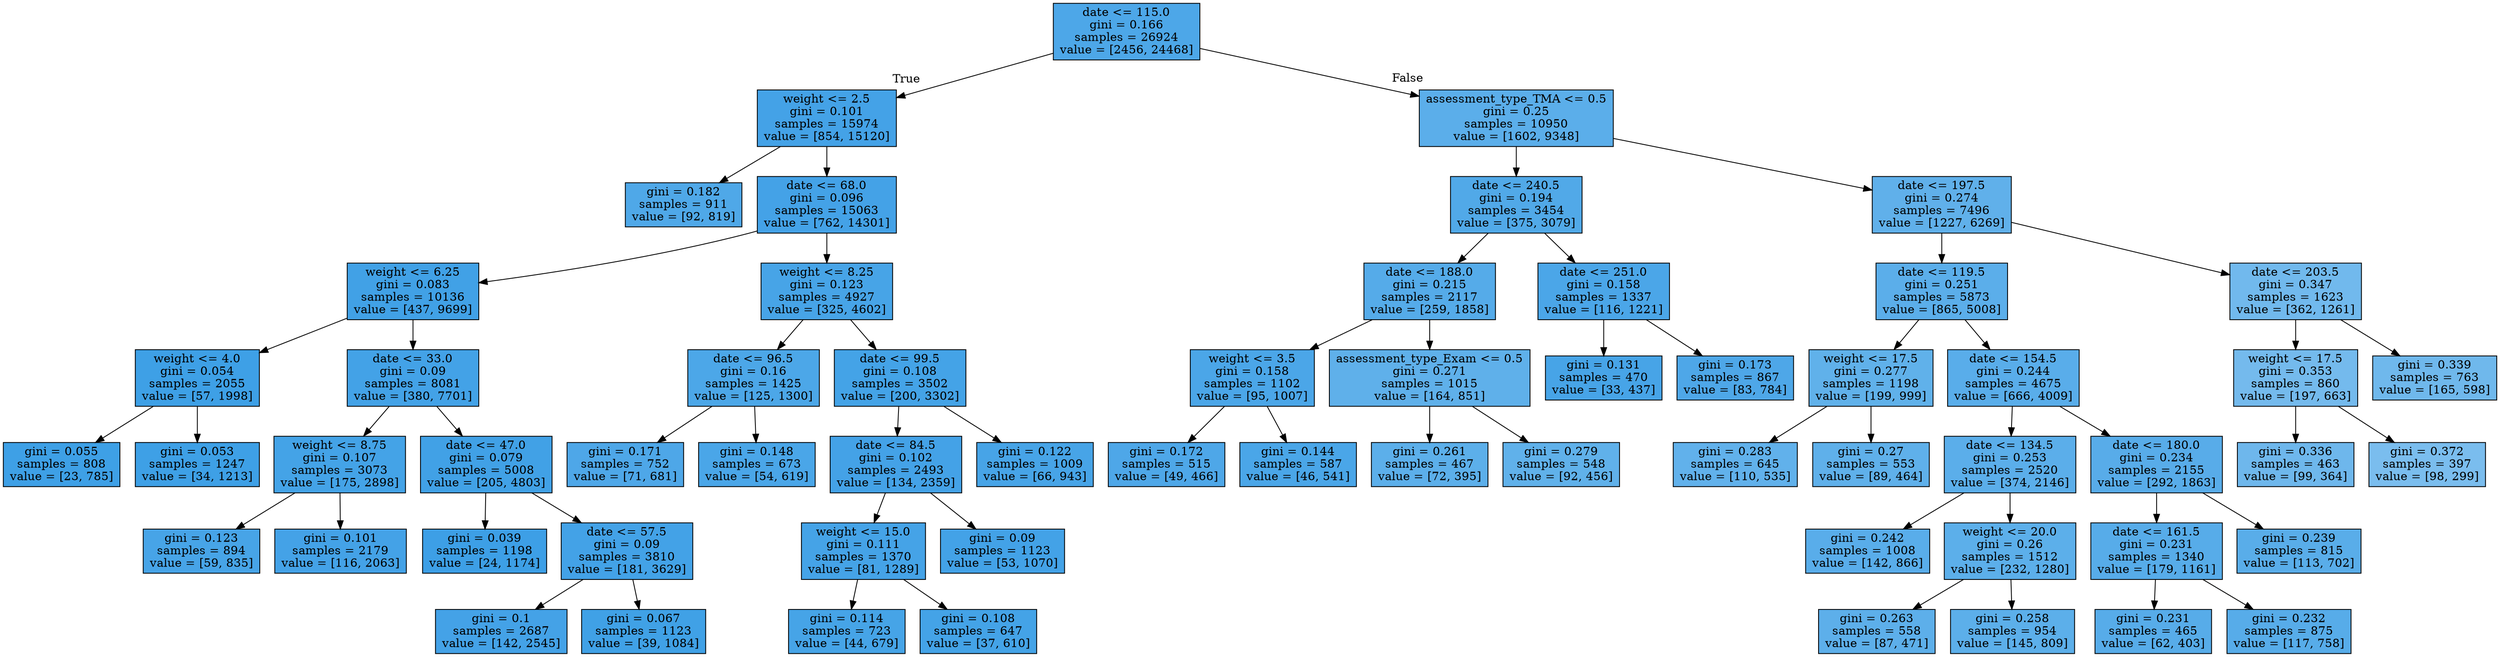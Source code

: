 digraph Tree {
node [shape=box, style="filled", color="black"] ;
0 [label="date <= 115.0\ngini = 0.166\nsamples = 26924\nvalue = [2456, 24468]", fillcolor="#399de5e5"] ;
1 [label="weight <= 2.5\ngini = 0.101\nsamples = 15974\nvalue = [854, 15120]", fillcolor="#399de5f1"] ;
0 -> 1 [labeldistance=2.5, labelangle=45, headlabel="True"] ;
2 [label="gini = 0.182\nsamples = 911\nvalue = [92, 819]", fillcolor="#399de5e2"] ;
1 -> 2 ;
3 [label="date <= 68.0\ngini = 0.096\nsamples = 15063\nvalue = [762, 14301]", fillcolor="#399de5f1"] ;
1 -> 3 ;
4 [label="weight <= 6.25\ngini = 0.083\nsamples = 10136\nvalue = [437, 9699]", fillcolor="#399de5f4"] ;
3 -> 4 ;
5 [label="weight <= 4.0\ngini = 0.054\nsamples = 2055\nvalue = [57, 1998]", fillcolor="#399de5f8"] ;
4 -> 5 ;
6 [label="gini = 0.055\nsamples = 808\nvalue = [23, 785]", fillcolor="#399de5f8"] ;
5 -> 6 ;
7 [label="gini = 0.053\nsamples = 1247\nvalue = [34, 1213]", fillcolor="#399de5f8"] ;
5 -> 7 ;
8 [label="date <= 33.0\ngini = 0.09\nsamples = 8081\nvalue = [380, 7701]", fillcolor="#399de5f2"] ;
4 -> 8 ;
9 [label="weight <= 8.75\ngini = 0.107\nsamples = 3073\nvalue = [175, 2898]", fillcolor="#399de5f0"] ;
8 -> 9 ;
10 [label="gini = 0.123\nsamples = 894\nvalue = [59, 835]", fillcolor="#399de5ed"] ;
9 -> 10 ;
11 [label="gini = 0.101\nsamples = 2179\nvalue = [116, 2063]", fillcolor="#399de5f1"] ;
9 -> 11 ;
12 [label="date <= 47.0\ngini = 0.079\nsamples = 5008\nvalue = [205, 4803]", fillcolor="#399de5f4"] ;
8 -> 12 ;
13 [label="gini = 0.039\nsamples = 1198\nvalue = [24, 1174]", fillcolor="#399de5fa"] ;
12 -> 13 ;
14 [label="date <= 57.5\ngini = 0.09\nsamples = 3810\nvalue = [181, 3629]", fillcolor="#399de5f2"] ;
12 -> 14 ;
15 [label="gini = 0.1\nsamples = 2687\nvalue = [142, 2545]", fillcolor="#399de5f1"] ;
14 -> 15 ;
16 [label="gini = 0.067\nsamples = 1123\nvalue = [39, 1084]", fillcolor="#399de5f6"] ;
14 -> 16 ;
17 [label="weight <= 8.25\ngini = 0.123\nsamples = 4927\nvalue = [325, 4602]", fillcolor="#399de5ed"] ;
3 -> 17 ;
18 [label="date <= 96.5\ngini = 0.16\nsamples = 1425\nvalue = [125, 1300]", fillcolor="#399de5e6"] ;
17 -> 18 ;
19 [label="gini = 0.171\nsamples = 752\nvalue = [71, 681]", fillcolor="#399de5e4"] ;
18 -> 19 ;
20 [label="gini = 0.148\nsamples = 673\nvalue = [54, 619]", fillcolor="#399de5e9"] ;
18 -> 20 ;
21 [label="date <= 99.5\ngini = 0.108\nsamples = 3502\nvalue = [200, 3302]", fillcolor="#399de5f0"] ;
17 -> 21 ;
22 [label="date <= 84.5\ngini = 0.102\nsamples = 2493\nvalue = [134, 2359]", fillcolor="#399de5f1"] ;
21 -> 22 ;
23 [label="weight <= 15.0\ngini = 0.111\nsamples = 1370\nvalue = [81, 1289]", fillcolor="#399de5ef"] ;
22 -> 23 ;
24 [label="gini = 0.114\nsamples = 723\nvalue = [44, 679]", fillcolor="#399de5ee"] ;
23 -> 24 ;
25 [label="gini = 0.108\nsamples = 647\nvalue = [37, 610]", fillcolor="#399de5f0"] ;
23 -> 25 ;
26 [label="gini = 0.09\nsamples = 1123\nvalue = [53, 1070]", fillcolor="#399de5f2"] ;
22 -> 26 ;
27 [label="gini = 0.122\nsamples = 1009\nvalue = [66, 943]", fillcolor="#399de5ed"] ;
21 -> 27 ;
28 [label="assessment_type_TMA <= 0.5\ngini = 0.25\nsamples = 10950\nvalue = [1602, 9348]", fillcolor="#399de5d3"] ;
0 -> 28 [labeldistance=2.5, labelangle=-45, headlabel="False"] ;
29 [label="date <= 240.5\ngini = 0.194\nsamples = 3454\nvalue = [375, 3079]", fillcolor="#399de5e0"] ;
28 -> 29 ;
30 [label="date <= 188.0\ngini = 0.215\nsamples = 2117\nvalue = [259, 1858]", fillcolor="#399de5db"] ;
29 -> 30 ;
31 [label="weight <= 3.5\ngini = 0.158\nsamples = 1102\nvalue = [95, 1007]", fillcolor="#399de5e7"] ;
30 -> 31 ;
32 [label="gini = 0.172\nsamples = 515\nvalue = [49, 466]", fillcolor="#399de5e4"] ;
31 -> 32 ;
33 [label="gini = 0.144\nsamples = 587\nvalue = [46, 541]", fillcolor="#399de5e9"] ;
31 -> 33 ;
34 [label="assessment_type_Exam <= 0.5\ngini = 0.271\nsamples = 1015\nvalue = [164, 851]", fillcolor="#399de5ce"] ;
30 -> 34 ;
35 [label="gini = 0.261\nsamples = 467\nvalue = [72, 395]", fillcolor="#399de5d1"] ;
34 -> 35 ;
36 [label="gini = 0.279\nsamples = 548\nvalue = [92, 456]", fillcolor="#399de5cc"] ;
34 -> 36 ;
37 [label="date <= 251.0\ngini = 0.158\nsamples = 1337\nvalue = [116, 1221]", fillcolor="#399de5e7"] ;
29 -> 37 ;
38 [label="gini = 0.131\nsamples = 470\nvalue = [33, 437]", fillcolor="#399de5ec"] ;
37 -> 38 ;
39 [label="gini = 0.173\nsamples = 867\nvalue = [83, 784]", fillcolor="#399de5e4"] ;
37 -> 39 ;
40 [label="date <= 197.5\ngini = 0.274\nsamples = 7496\nvalue = [1227, 6269]", fillcolor="#399de5cd"] ;
28 -> 40 ;
41 [label="date <= 119.5\ngini = 0.251\nsamples = 5873\nvalue = [865, 5008]", fillcolor="#399de5d3"] ;
40 -> 41 ;
42 [label="weight <= 17.5\ngini = 0.277\nsamples = 1198\nvalue = [199, 999]", fillcolor="#399de5cc"] ;
41 -> 42 ;
43 [label="gini = 0.283\nsamples = 645\nvalue = [110, 535]", fillcolor="#399de5cb"] ;
42 -> 43 ;
44 [label="gini = 0.27\nsamples = 553\nvalue = [89, 464]", fillcolor="#399de5ce"] ;
42 -> 44 ;
45 [label="date <= 154.5\ngini = 0.244\nsamples = 4675\nvalue = [666, 4009]", fillcolor="#399de5d5"] ;
41 -> 45 ;
46 [label="date <= 134.5\ngini = 0.253\nsamples = 2520\nvalue = [374, 2146]", fillcolor="#399de5d3"] ;
45 -> 46 ;
47 [label="gini = 0.242\nsamples = 1008\nvalue = [142, 866]", fillcolor="#399de5d5"] ;
46 -> 47 ;
48 [label="weight <= 20.0\ngini = 0.26\nsamples = 1512\nvalue = [232, 1280]", fillcolor="#399de5d1"] ;
46 -> 48 ;
49 [label="gini = 0.263\nsamples = 558\nvalue = [87, 471]", fillcolor="#399de5d0"] ;
48 -> 49 ;
50 [label="gini = 0.258\nsamples = 954\nvalue = [145, 809]", fillcolor="#399de5d1"] ;
48 -> 50 ;
51 [label="date <= 180.0\ngini = 0.234\nsamples = 2155\nvalue = [292, 1863]", fillcolor="#399de5d7"] ;
45 -> 51 ;
52 [label="date <= 161.5\ngini = 0.231\nsamples = 1340\nvalue = [179, 1161]", fillcolor="#399de5d8"] ;
51 -> 52 ;
53 [label="gini = 0.231\nsamples = 465\nvalue = [62, 403]", fillcolor="#399de5d8"] ;
52 -> 53 ;
54 [label="gini = 0.232\nsamples = 875\nvalue = [117, 758]", fillcolor="#399de5d8"] ;
52 -> 54 ;
55 [label="gini = 0.239\nsamples = 815\nvalue = [113, 702]", fillcolor="#399de5d6"] ;
51 -> 55 ;
56 [label="date <= 203.5\ngini = 0.347\nsamples = 1623\nvalue = [362, 1261]", fillcolor="#399de5b6"] ;
40 -> 56 ;
57 [label="weight <= 17.5\ngini = 0.353\nsamples = 860\nvalue = [197, 663]", fillcolor="#399de5b3"] ;
56 -> 57 ;
58 [label="gini = 0.336\nsamples = 463\nvalue = [99, 364]", fillcolor="#399de5ba"] ;
57 -> 58 ;
59 [label="gini = 0.372\nsamples = 397\nvalue = [98, 299]", fillcolor="#399de5ab"] ;
57 -> 59 ;
60 [label="gini = 0.339\nsamples = 763\nvalue = [165, 598]", fillcolor="#399de5b9"] ;
56 -> 60 ;
}